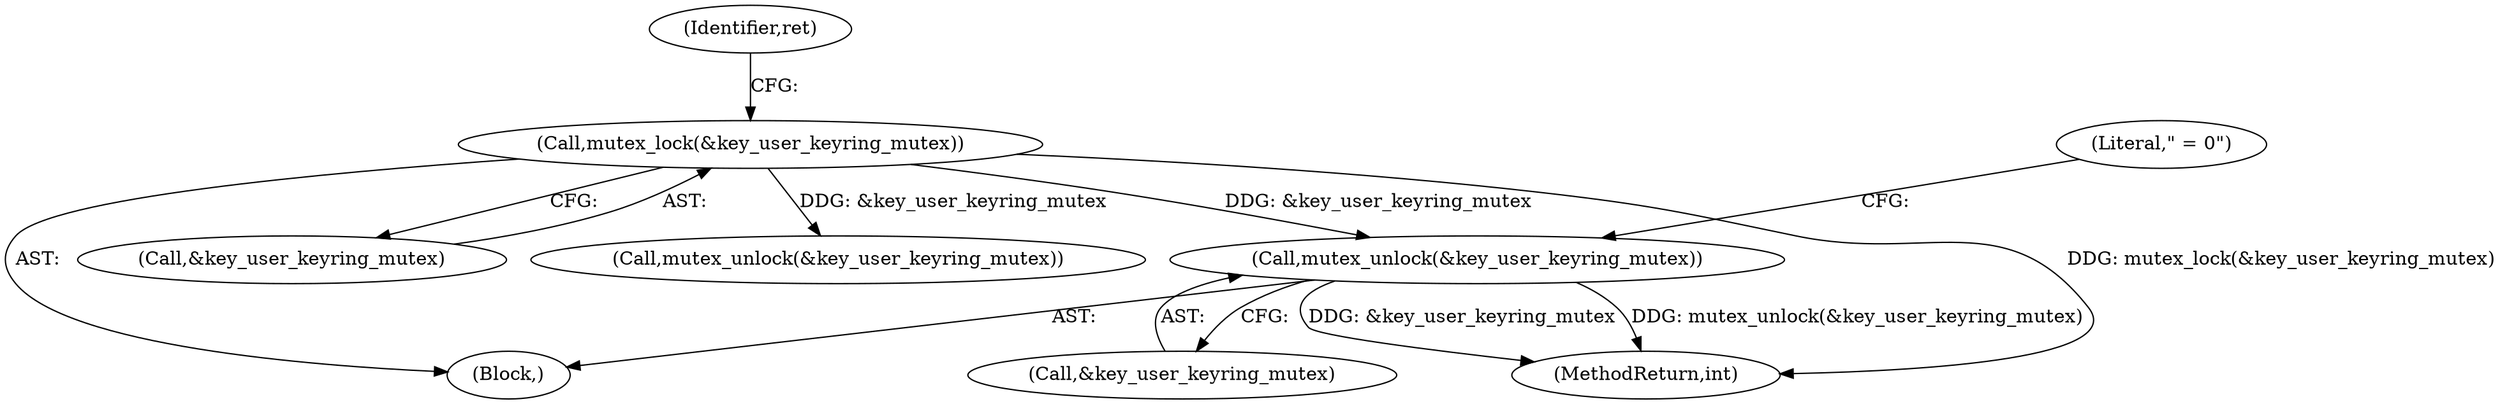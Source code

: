 digraph "0_linux_0da9dfdd2cd9889201bc6f6f43580c99165cd087@API" {
"1000256" [label="(Call,mutex_unlock(&key_user_keyring_mutex))"];
"1000156" [label="(Call,mutex_lock(&key_user_keyring_mutex))"];
"1000270" [label="(Call,mutex_unlock(&key_user_keyring_mutex))"];
"1000157" [label="(Call,&key_user_keyring_mutex)"];
"1000160" [label="(Identifier,ret)"];
"1000257" [label="(Call,&key_user_keyring_mutex)"];
"1000156" [label="(Call,mutex_lock(&key_user_keyring_mutex))"];
"1000260" [label="(Literal,\" = 0\")"];
"1000256" [label="(Call,mutex_unlock(&key_user_keyring_mutex))"];
"1000106" [label="(Block,)"];
"1000278" [label="(MethodReturn,int)"];
"1000256" -> "1000106"  [label="AST: "];
"1000256" -> "1000257"  [label="CFG: "];
"1000257" -> "1000256"  [label="AST: "];
"1000260" -> "1000256"  [label="CFG: "];
"1000256" -> "1000278"  [label="DDG: &key_user_keyring_mutex"];
"1000256" -> "1000278"  [label="DDG: mutex_unlock(&key_user_keyring_mutex)"];
"1000156" -> "1000256"  [label="DDG: &key_user_keyring_mutex"];
"1000156" -> "1000106"  [label="AST: "];
"1000156" -> "1000157"  [label="CFG: "];
"1000157" -> "1000156"  [label="AST: "];
"1000160" -> "1000156"  [label="CFG: "];
"1000156" -> "1000278"  [label="DDG: mutex_lock(&key_user_keyring_mutex)"];
"1000156" -> "1000270"  [label="DDG: &key_user_keyring_mutex"];
}
